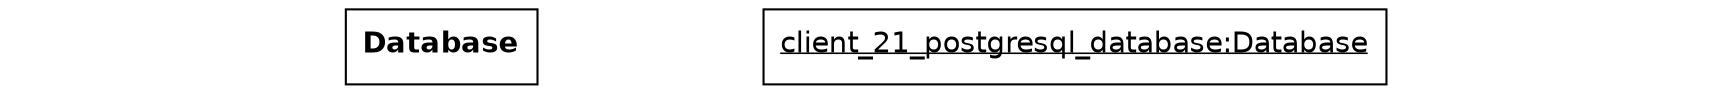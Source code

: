 digraph{
    dpi=160
    edge [fontname=Helvetica]
    node [shape=record fontname=Helvetica]
    ranksep=1.5
    nodesep=1.5

    b1 [label="" shape=none]
    Database [label=<<b>Database</b>>]
    db [label=<<u>client_21_postgresql_database:Database</u>>]
    b2 [label="" shape=none]
    }
